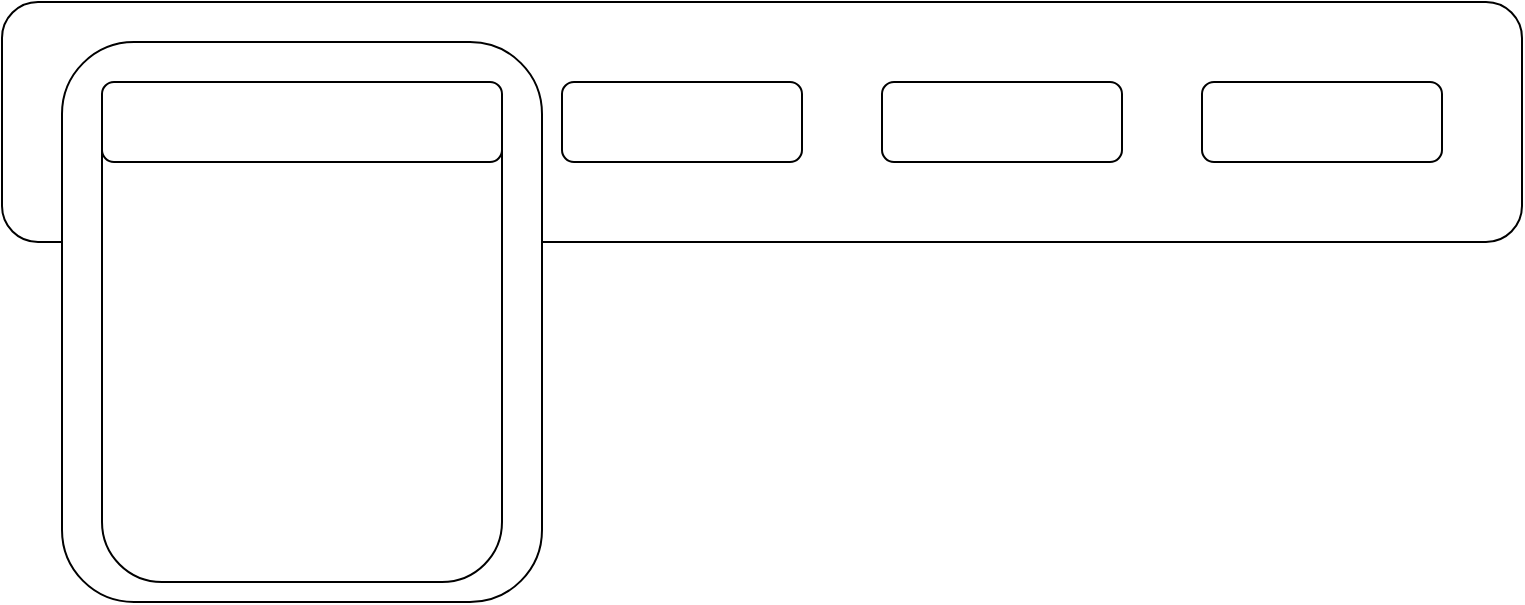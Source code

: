 <mxfile version="14.7.7" type="github">
  <diagram id="2DipNMhcF7vrMOt-rwYG" name="Page-1">
    <mxGraphModel dx="1662" dy="833" grid="1" gridSize="10" guides="1" tooltips="1" connect="1" arrows="1" fold="1" page="1" pageScale="1" pageWidth="827" pageHeight="1169" math="0" shadow="0">
      <root>
        <mxCell id="0" />
        <mxCell id="1" parent="0" />
        <mxCell id="nda-w_MHKvPKVxZvivNF-6" value="" style="rounded=1;whiteSpace=wrap;html=1;" vertex="1" parent="1">
          <mxGeometry x="240" y="160" width="760" height="120" as="geometry" />
        </mxCell>
        <mxCell id="nda-w_MHKvPKVxZvivNF-5" value="" style="rounded=1;whiteSpace=wrap;html=1;" vertex="1" parent="1">
          <mxGeometry x="270" y="180" width="240" height="280" as="geometry" />
        </mxCell>
        <mxCell id="nda-w_MHKvPKVxZvivNF-2" value="" style="rounded=1;whiteSpace=wrap;html=1;" vertex="1" parent="1">
          <mxGeometry x="520" y="200" width="120" height="40" as="geometry" />
        </mxCell>
        <mxCell id="nda-w_MHKvPKVxZvivNF-3" value="" style="rounded=1;whiteSpace=wrap;html=1;" vertex="1" parent="1">
          <mxGeometry x="840" y="200" width="120" height="40" as="geometry" />
        </mxCell>
        <mxCell id="nda-w_MHKvPKVxZvivNF-4" value="" style="rounded=1;whiteSpace=wrap;html=1;" vertex="1" parent="1">
          <mxGeometry x="680" y="200" width="120" height="40" as="geometry" />
        </mxCell>
        <mxCell id="nda-w_MHKvPKVxZvivNF-7" value="" style="rounded=1;whiteSpace=wrap;html=1;" vertex="1" parent="1">
          <mxGeometry x="290" y="200" width="200" height="250" as="geometry" />
        </mxCell>
        <mxCell id="nda-w_MHKvPKVxZvivNF-1" value="" style="rounded=1;whiteSpace=wrap;html=1;" vertex="1" parent="1">
          <mxGeometry x="290" y="200" width="200" height="40" as="geometry" />
        </mxCell>
      </root>
    </mxGraphModel>
  </diagram>
</mxfile>
